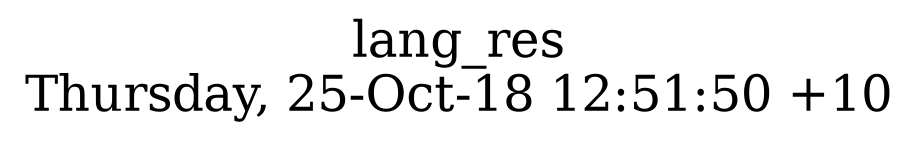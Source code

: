 digraph G {
fontsize="24";
label="lang_res\nThursday, 25-Oct-18 12:51:50 +10";
nojustify=true;
ordering=out;
rankdir=LR;
size="30";
}
